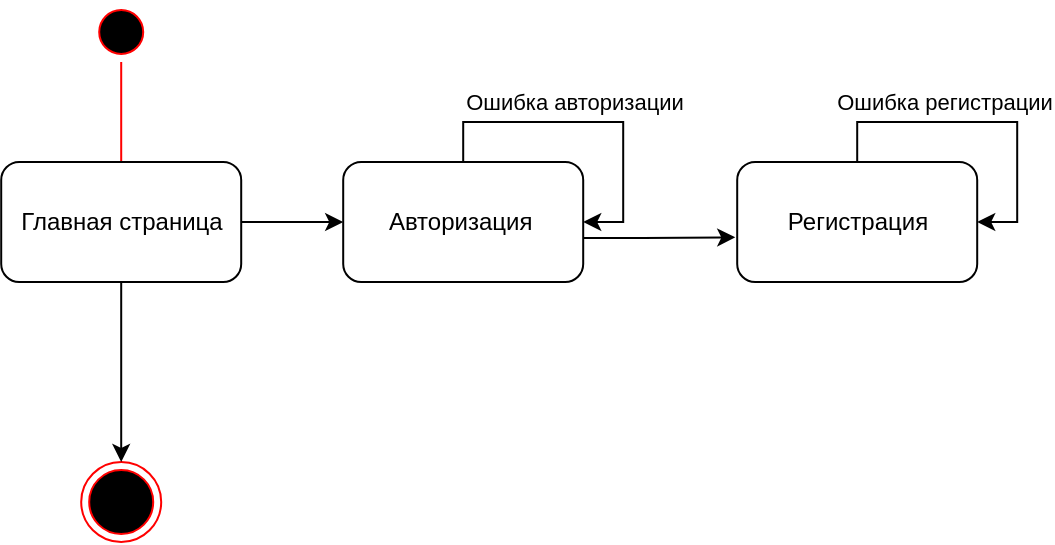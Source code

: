 <mxfile version="24.0.4" type="device">
  <diagram name="Страница 1" id="pMAsmXpN6lodkt-wImfD">
    <mxGraphModel dx="90" dy="169" grid="0" gridSize="10" guides="1" tooltips="1" connect="1" arrows="1" fold="1" page="0" pageScale="1" pageWidth="1169" pageHeight="1654" math="0" shadow="0">
      <root>
        <mxCell id="0" />
        <mxCell id="1" parent="0" />
        <mxCell id="EtcJvUyKYYykekGHgyK3-1" value="" style="ellipse;html=1;shape=startState;fillColor=#000000;strokeColor=#ff0000;" vertex="1" parent="1">
          <mxGeometry x="1345.6" y="584" width="30" height="30" as="geometry" />
        </mxCell>
        <mxCell id="EtcJvUyKYYykekGHgyK3-2" value="" style="edgeStyle=orthogonalEdgeStyle;html=1;verticalAlign=bottom;endArrow=open;endSize=8;strokeColor=#ff0000;rounded=0;entryX=0.5;entryY=0;entryDx=0;entryDy=0;" edge="1" parent="1" source="EtcJvUyKYYykekGHgyK3-1" target="EtcJvUyKYYykekGHgyK3-8">
          <mxGeometry relative="1" as="geometry">
            <mxPoint x="1360.6" y="674" as="targetPoint" />
            <Array as="points">
              <mxPoint x="1360.6" y="704" />
            </Array>
          </mxGeometry>
        </mxCell>
        <mxCell id="EtcJvUyKYYykekGHgyK3-3" value="" style="ellipse;html=1;shape=endState;fillColor=#000000;strokeColor=#ff0000;" vertex="1" parent="1">
          <mxGeometry x="1340.6" y="814" width="40" height="40" as="geometry" />
        </mxCell>
        <mxCell id="EtcJvUyKYYykekGHgyK3-4" style="edgeStyle=orthogonalEdgeStyle;rounded=0;orthogonalLoop=1;jettySize=auto;html=1;" edge="1" parent="1" source="EtcJvUyKYYykekGHgyK3-8" target="EtcJvUyKYYykekGHgyK3-10">
          <mxGeometry relative="1" as="geometry" />
        </mxCell>
        <mxCell id="EtcJvUyKYYykekGHgyK3-7" style="edgeStyle=orthogonalEdgeStyle;rounded=0;orthogonalLoop=1;jettySize=auto;html=1;entryX=0.5;entryY=0;entryDx=0;entryDy=0;" edge="1" parent="1" source="EtcJvUyKYYykekGHgyK3-8" target="EtcJvUyKYYykekGHgyK3-3">
          <mxGeometry relative="1" as="geometry">
            <Array as="points">
              <mxPoint x="1361.6" y="814" />
            </Array>
          </mxGeometry>
        </mxCell>
        <mxCell id="EtcJvUyKYYykekGHgyK3-8" value="Главная страница" style="rounded=1;whiteSpace=wrap;html=1;" vertex="1" parent="1">
          <mxGeometry x="1300.6" y="664" width="120" height="60" as="geometry" />
        </mxCell>
        <mxCell id="EtcJvUyKYYykekGHgyK3-9" style="edgeStyle=orthogonalEdgeStyle;rounded=0;orthogonalLoop=1;jettySize=auto;html=1;entryX=-0.008;entryY=0.628;entryDx=0;entryDy=0;entryPerimeter=0;" edge="1" parent="1" source="EtcJvUyKYYykekGHgyK3-10" target="EtcJvUyKYYykekGHgyK3-14">
          <mxGeometry relative="1" as="geometry">
            <Array as="points">
              <mxPoint x="1621.6" y="702" />
              <mxPoint x="1621.6" y="702" />
            </Array>
          </mxGeometry>
        </mxCell>
        <mxCell id="EtcJvUyKYYykekGHgyK3-10" value="Авторизация&amp;nbsp;" style="rounded=1;whiteSpace=wrap;html=1;" vertex="1" parent="1">
          <mxGeometry x="1471.6" y="664" width="120" height="60" as="geometry" />
        </mxCell>
        <mxCell id="EtcJvUyKYYykekGHgyK3-12" style="edgeStyle=orthogonalEdgeStyle;rounded=0;orthogonalLoop=1;jettySize=auto;html=1;" edge="1" parent="1" source="EtcJvUyKYYykekGHgyK3-10">
          <mxGeometry relative="1" as="geometry">
            <mxPoint x="1591.6" y="694" as="targetPoint" />
            <Array as="points">
              <mxPoint x="1531.6" y="644" />
              <mxPoint x="1611.6" y="644" />
              <mxPoint x="1611.6" y="694" />
            </Array>
          </mxGeometry>
        </mxCell>
        <mxCell id="EtcJvUyKYYykekGHgyK3-13" value="Ошибка авторизации" style="edgeLabel;html=1;align=center;verticalAlign=middle;resizable=0;points=[];" vertex="1" connectable="0" parent="EtcJvUyKYYykekGHgyK3-12">
          <mxGeometry x="-0.114" y="-3" relative="1" as="geometry">
            <mxPoint y="-13" as="offset" />
          </mxGeometry>
        </mxCell>
        <mxCell id="EtcJvUyKYYykekGHgyK3-14" value="Регистрация" style="whiteSpace=wrap;html=1;rounded=1;" vertex="1" parent="1">
          <mxGeometry x="1668.6" y="664" width="120" height="60" as="geometry" />
        </mxCell>
        <mxCell id="EtcJvUyKYYykekGHgyK3-15" style="edgeStyle=orthogonalEdgeStyle;rounded=0;orthogonalLoop=1;jettySize=auto;html=1;entryX=1;entryY=0.5;entryDx=0;entryDy=0;" edge="1" parent="1" source="EtcJvUyKYYykekGHgyK3-14" target="EtcJvUyKYYykekGHgyK3-14">
          <mxGeometry relative="1" as="geometry" />
        </mxCell>
        <mxCell id="EtcJvUyKYYykekGHgyK3-16" value="Ошибка регистрации" style="edgeLabel;html=1;align=center;verticalAlign=middle;resizable=0;points=[];" vertex="1" connectable="0" parent="EtcJvUyKYYykekGHgyK3-15">
          <mxGeometry x="-0.541" relative="1" as="geometry">
            <mxPoint x="24" y="-10" as="offset" />
          </mxGeometry>
        </mxCell>
      </root>
    </mxGraphModel>
  </diagram>
</mxfile>
